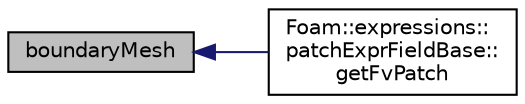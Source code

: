 digraph "boundaryMesh"
{
  bgcolor="transparent";
  edge [fontname="Helvetica",fontsize="10",labelfontname="Helvetica",labelfontsize="10"];
  node [fontname="Helvetica",fontsize="10",shape=record];
  rankdir="LR";
  Node1 [label="boundaryMesh",height=0.2,width=0.4,color="black", fillcolor="grey75", style="filled" fontcolor="black"];
  Node1 -> Node2 [dir="back",color="midnightblue",fontsize="10",style="solid",fontname="Helvetica"];
  Node2 [label="Foam::expressions::\lpatchExprFieldBase::\lgetFvPatch",height=0.2,width=0.4,color="black",URL="$classFoam_1_1expressions_1_1patchExprFieldBase.html#ac95341c24f5657e403bd72a198a0f86c",tooltip="Find (guess) fvPatch from a pointPatch. "];
}
